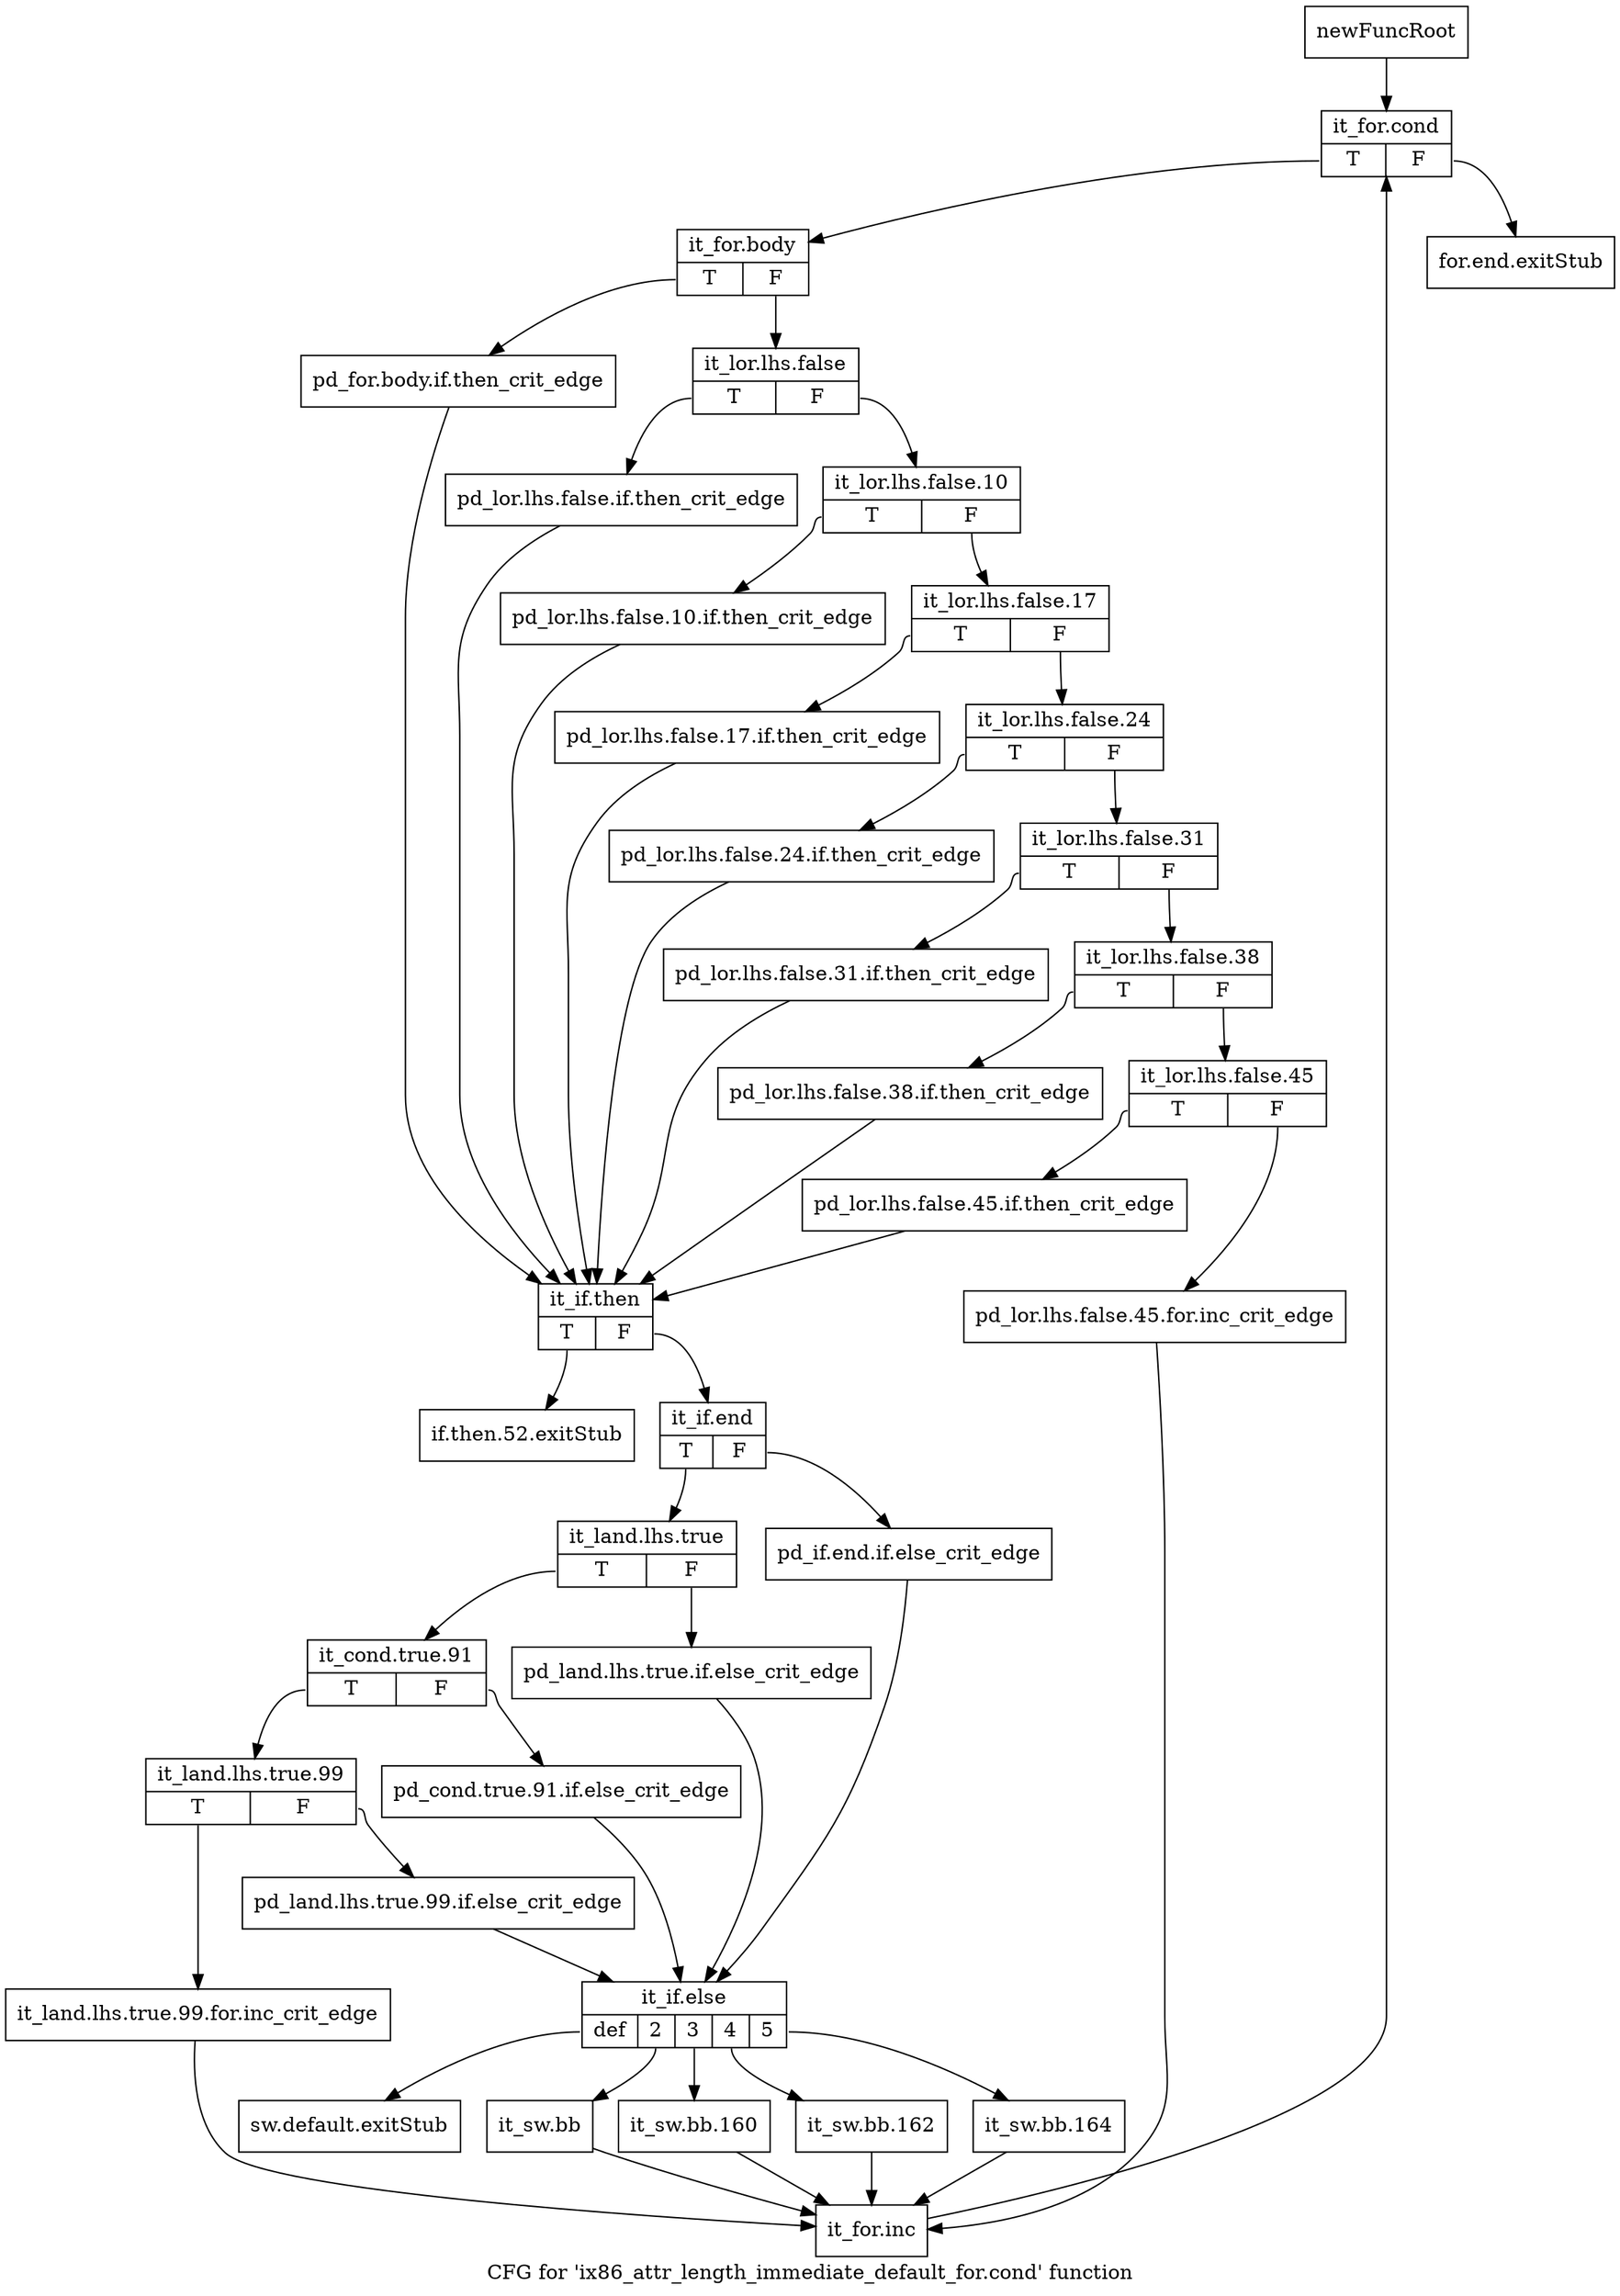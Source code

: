 digraph "CFG for 'ix86_attr_length_immediate_default_for.cond' function" {
	label="CFG for 'ix86_attr_length_immediate_default_for.cond' function";

	Node0xc68fca0 [shape=record,label="{newFuncRoot}"];
	Node0xc68fca0 -> Node0xc6cfc80;
	Node0xc6cfb90 [shape=record,label="{for.end.exitStub}"];
	Node0xc6cfbe0 [shape=record,label="{if.then.52.exitStub}"];
	Node0xc6cfc30 [shape=record,label="{sw.default.exitStub}"];
	Node0xc6cfc80 [shape=record,label="{it_for.cond|{<s0>T|<s1>F}}"];
	Node0xc6cfc80:s0 -> Node0xc6cfcd0;
	Node0xc6cfc80:s1 -> Node0xc6cfb90;
	Node0xc6cfcd0 [shape=record,label="{it_for.body|{<s0>T|<s1>F}}"];
	Node0xc6cfcd0:s0 -> Node0xc6d01d0;
	Node0xc6cfcd0:s1 -> Node0xc6cfd20;
	Node0xc6cfd20 [shape=record,label="{it_lor.lhs.false|{<s0>T|<s1>F}}"];
	Node0xc6cfd20:s0 -> Node0xc6d0180;
	Node0xc6cfd20:s1 -> Node0xc6cfd70;
	Node0xc6cfd70 [shape=record,label="{it_lor.lhs.false.10|{<s0>T|<s1>F}}"];
	Node0xc6cfd70:s0 -> Node0xc6d0130;
	Node0xc6cfd70:s1 -> Node0xc6cfdc0;
	Node0xc6cfdc0 [shape=record,label="{it_lor.lhs.false.17|{<s0>T|<s1>F}}"];
	Node0xc6cfdc0:s0 -> Node0xc6d00e0;
	Node0xc6cfdc0:s1 -> Node0xc6cfe10;
	Node0xc6cfe10 [shape=record,label="{it_lor.lhs.false.24|{<s0>T|<s1>F}}"];
	Node0xc6cfe10:s0 -> Node0xc6d0090;
	Node0xc6cfe10:s1 -> Node0xc6cfe60;
	Node0xc6cfe60 [shape=record,label="{it_lor.lhs.false.31|{<s0>T|<s1>F}}"];
	Node0xc6cfe60:s0 -> Node0xc6d0040;
	Node0xc6cfe60:s1 -> Node0xc6cfeb0;
	Node0xc6cfeb0 [shape=record,label="{it_lor.lhs.false.38|{<s0>T|<s1>F}}"];
	Node0xc6cfeb0:s0 -> Node0xc6cfff0;
	Node0xc6cfeb0:s1 -> Node0xc6cff00;
	Node0xc6cff00 [shape=record,label="{it_lor.lhs.false.45|{<s0>T|<s1>F}}"];
	Node0xc6cff00:s0 -> Node0xc6cffa0;
	Node0xc6cff00:s1 -> Node0xc6cff50;
	Node0xc6cff50 [shape=record,label="{pd_lor.lhs.false.45.for.inc_crit_edge}"];
	Node0xc6cff50 -> Node0xc6d06d0;
	Node0xc6cffa0 [shape=record,label="{pd_lor.lhs.false.45.if.then_crit_edge}"];
	Node0xc6cffa0 -> Node0xc6d0220;
	Node0xc6cfff0 [shape=record,label="{pd_lor.lhs.false.38.if.then_crit_edge}"];
	Node0xc6cfff0 -> Node0xc6d0220;
	Node0xc6d0040 [shape=record,label="{pd_lor.lhs.false.31.if.then_crit_edge}"];
	Node0xc6d0040 -> Node0xc6d0220;
	Node0xc6d0090 [shape=record,label="{pd_lor.lhs.false.24.if.then_crit_edge}"];
	Node0xc6d0090 -> Node0xc6d0220;
	Node0xc6d00e0 [shape=record,label="{pd_lor.lhs.false.17.if.then_crit_edge}"];
	Node0xc6d00e0 -> Node0xc6d0220;
	Node0xc6d0130 [shape=record,label="{pd_lor.lhs.false.10.if.then_crit_edge}"];
	Node0xc6d0130 -> Node0xc6d0220;
	Node0xc6d0180 [shape=record,label="{pd_lor.lhs.false.if.then_crit_edge}"];
	Node0xc6d0180 -> Node0xc6d0220;
	Node0xc6d01d0 [shape=record,label="{pd_for.body.if.then_crit_edge}"];
	Node0xc6d01d0 -> Node0xc6d0220;
	Node0xc6d0220 [shape=record,label="{it_if.then|{<s0>T|<s1>F}}"];
	Node0xc6d0220:s0 -> Node0xc6cfbe0;
	Node0xc6d0220:s1 -> Node0xc6d0270;
	Node0xc6d0270 [shape=record,label="{it_if.end|{<s0>T|<s1>F}}"];
	Node0xc6d0270:s0 -> Node0xc6d0310;
	Node0xc6d0270:s1 -> Node0xc6d02c0;
	Node0xc6d02c0 [shape=record,label="{pd_if.end.if.else_crit_edge}"];
	Node0xc6d02c0 -> Node0xc6d04f0;
	Node0xc6d0310 [shape=record,label="{it_land.lhs.true|{<s0>T|<s1>F}}"];
	Node0xc6d0310:s0 -> Node0xc6d03b0;
	Node0xc6d0310:s1 -> Node0xc6d0360;
	Node0xc6d0360 [shape=record,label="{pd_land.lhs.true.if.else_crit_edge}"];
	Node0xc6d0360 -> Node0xc6d04f0;
	Node0xc6d03b0 [shape=record,label="{it_cond.true.91|{<s0>T|<s1>F}}"];
	Node0xc6d03b0:s0 -> Node0xc6d0450;
	Node0xc6d03b0:s1 -> Node0xc6d0400;
	Node0xc6d0400 [shape=record,label="{pd_cond.true.91.if.else_crit_edge}"];
	Node0xc6d0400 -> Node0xc6d04f0;
	Node0xc6d0450 [shape=record,label="{it_land.lhs.true.99|{<s0>T|<s1>F}}"];
	Node0xc6d0450:s0 -> Node0xc6d0680;
	Node0xc6d0450:s1 -> Node0xc6d04a0;
	Node0xc6d04a0 [shape=record,label="{pd_land.lhs.true.99.if.else_crit_edge}"];
	Node0xc6d04a0 -> Node0xc6d04f0;
	Node0xc6d04f0 [shape=record,label="{it_if.else|{<s0>def|<s1>2|<s2>3|<s3>4|<s4>5}}"];
	Node0xc6d04f0:s0 -> Node0xc6cfc30;
	Node0xc6d04f0:s1 -> Node0xc6d0630;
	Node0xc6d04f0:s2 -> Node0xc6d05e0;
	Node0xc6d04f0:s3 -> Node0xc6d0590;
	Node0xc6d04f0:s4 -> Node0xc6d0540;
	Node0xc6d0540 [shape=record,label="{it_sw.bb.164}"];
	Node0xc6d0540 -> Node0xc6d06d0;
	Node0xc6d0590 [shape=record,label="{it_sw.bb.162}"];
	Node0xc6d0590 -> Node0xc6d06d0;
	Node0xc6d05e0 [shape=record,label="{it_sw.bb.160}"];
	Node0xc6d05e0 -> Node0xc6d06d0;
	Node0xc6d0630 [shape=record,label="{it_sw.bb}"];
	Node0xc6d0630 -> Node0xc6d06d0;
	Node0xc6d0680 [shape=record,label="{it_land.lhs.true.99.for.inc_crit_edge}"];
	Node0xc6d0680 -> Node0xc6d06d0;
	Node0xc6d06d0 [shape=record,label="{it_for.inc}"];
	Node0xc6d06d0 -> Node0xc6cfc80;
}
